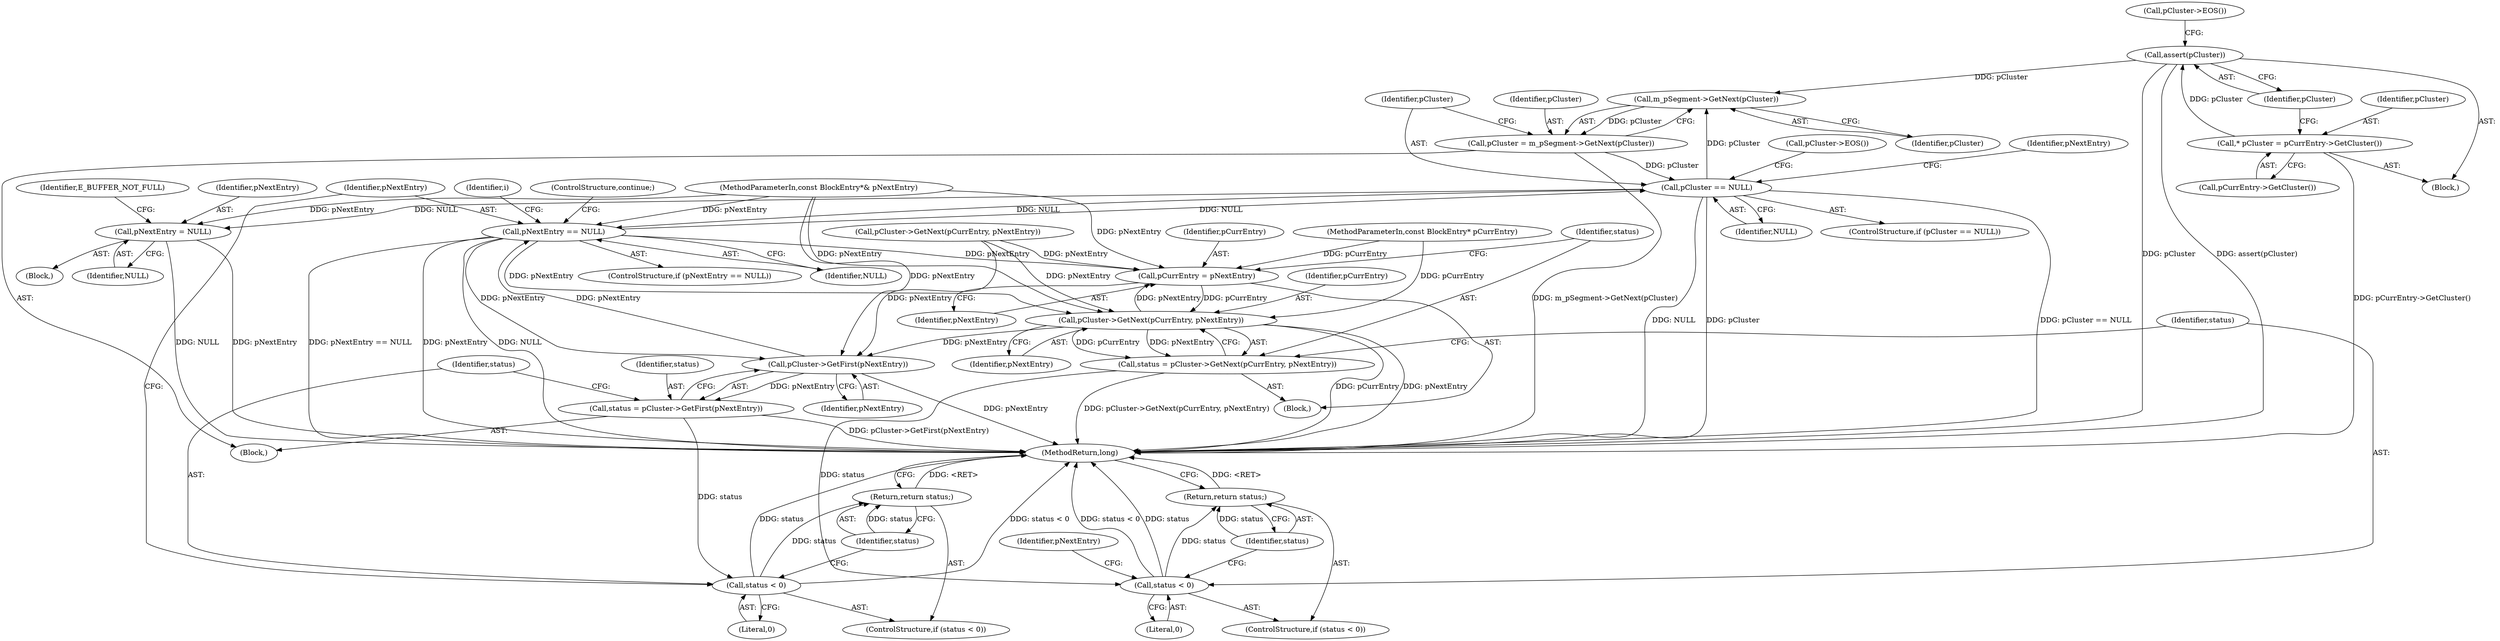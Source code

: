 digraph "0_Android_cc274e2abe8b2a6698a5c47d8aa4bb45f1f9538d_21@API" {
"1000143" [label="(Call,assert(pCluster))"];
"1000140" [label="(Call,* pCluster = pCurrEntry->GetCluster())"];
"1000198" [label="(Call,m_pSegment->GetNext(pCluster))"];
"1000196" [label="(Call,pCluster = m_pSegment->GetNext(pCluster))"];
"1000201" [label="(Call,pCluster == NULL)"];
"1000223" [label="(Call,pNextEntry = NULL)"];
"1000239" [label="(Call,pNextEntry == NULL)"];
"1000182" [label="(Call,pCurrEntry = pNextEntry)"];
"1000187" [label="(Call,pCluster->GetNext(pCurrEntry, pNextEntry))"];
"1000185" [label="(Call,status = pCluster->GetNext(pCurrEntry, pNextEntry))"];
"1000191" [label="(Call,status < 0)"];
"1000194" [label="(Return,return status;)"];
"1000230" [label="(Call,pCluster->GetFirst(pNextEntry))"];
"1000228" [label="(Call,status = pCluster->GetFirst(pNextEntry))"];
"1000233" [label="(Call,status < 0)"];
"1000236" [label="(Return,return status;)"];
"1000168" [label="(Block,)"];
"1000142" [label="(Call,pCurrEntry->GetCluster())"];
"1000201" [label="(Call,pCluster == NULL)"];
"1000189" [label="(Identifier,pNextEntry)"];
"1000228" [label="(Call,status = pCluster->GetFirst(pNextEntry))"];
"1000195" [label="(Identifier,status)"];
"1000227" [label="(Identifier,E_BUFFER_NOT_FULL)"];
"1000190" [label="(ControlStructure,if (status < 0))"];
"1000185" [label="(Call,status = pCluster->GetNext(pCurrEntry, pNextEntry))"];
"1000234" [label="(Identifier,status)"];
"1000110" [label="(Block,)"];
"1000193" [label="(Literal,0)"];
"1000182" [label="(Call,pCurrEntry = pNextEntry)"];
"1000229" [label="(Identifier,status)"];
"1000203" [label="(Identifier,NULL)"];
"1000196" [label="(Call,pCluster = m_pSegment->GetNext(pCluster))"];
"1000109" [label="(MethodParameterIn,const BlockEntry*& pNextEntry)"];
"1000236" [label="(Return,return status;)"];
"1000211" [label="(Call,pCluster->EOS())"];
"1000224" [label="(Identifier,pNextEntry)"];
"1000108" [label="(MethodParameterIn,const BlockEntry* pCurrEntry)"];
"1000206" [label="(Identifier,pNextEntry)"];
"1000233" [label="(Call,status < 0)"];
"1000225" [label="(Identifier,NULL)"];
"1000237" [label="(Identifier,status)"];
"1000192" [label="(Identifier,status)"];
"1000140" [label="(Call,* pCluster = pCurrEntry->GetCluster())"];
"1000202" [label="(Identifier,pCluster)"];
"1000239" [label="(Call,pNextEntry == NULL)"];
"1000241" [label="(Identifier,NULL)"];
"1000187" [label="(Call,pCluster->GetNext(pCurrEntry, pNextEntry))"];
"1000200" [label="(ControlStructure,if (pCluster == NULL))"];
"1000235" [label="(Literal,0)"];
"1000240" [label="(Identifier,pNextEntry)"];
"1000244" [label="(Identifier,i)"];
"1000151" [label="(Call,pCluster->GetNext(pCurrEntry, pNextEntry))"];
"1000186" [label="(Identifier,status)"];
"1000144" [label="(Identifier,pCluster)"];
"1000242" [label="(ControlStructure,continue;)"];
"1000143" [label="(Call,assert(pCluster))"];
"1000232" [label="(ControlStructure,if (status < 0))"];
"1000238" [label="(ControlStructure,if (pNextEntry == NULL))"];
"1000212" [label="(Block,)"];
"1000165" [label="(Block,)"];
"1000199" [label="(Identifier,pCluster)"];
"1000141" [label="(Identifier,pCluster)"];
"1000198" [label="(Call,m_pSegment->GetNext(pCluster))"];
"1000255" [label="(MethodReturn,long)"];
"1000231" [label="(Identifier,pNextEntry)"];
"1000230" [label="(Call,pCluster->GetFirst(pNextEntry))"];
"1000194" [label="(Return,return status;)"];
"1000184" [label="(Identifier,pNextEntry)"];
"1000191" [label="(Call,status < 0)"];
"1000223" [label="(Call,pNextEntry = NULL)"];
"1000147" [label="(Call,pCluster->EOS())"];
"1000183" [label="(Identifier,pCurrEntry)"];
"1000167" [label="(Identifier,pNextEntry)"];
"1000188" [label="(Identifier,pCurrEntry)"];
"1000197" [label="(Identifier,pCluster)"];
"1000143" -> "1000110"  [label="AST: "];
"1000143" -> "1000144"  [label="CFG: "];
"1000144" -> "1000143"  [label="AST: "];
"1000147" -> "1000143"  [label="CFG: "];
"1000143" -> "1000255"  [label="DDG: pCluster"];
"1000143" -> "1000255"  [label="DDG: assert(pCluster)"];
"1000140" -> "1000143"  [label="DDG: pCluster"];
"1000143" -> "1000198"  [label="DDG: pCluster"];
"1000140" -> "1000110"  [label="AST: "];
"1000140" -> "1000142"  [label="CFG: "];
"1000141" -> "1000140"  [label="AST: "];
"1000142" -> "1000140"  [label="AST: "];
"1000144" -> "1000140"  [label="CFG: "];
"1000140" -> "1000255"  [label="DDG: pCurrEntry->GetCluster()"];
"1000198" -> "1000196"  [label="AST: "];
"1000198" -> "1000199"  [label="CFG: "];
"1000199" -> "1000198"  [label="AST: "];
"1000196" -> "1000198"  [label="CFG: "];
"1000198" -> "1000196"  [label="DDG: pCluster"];
"1000201" -> "1000198"  [label="DDG: pCluster"];
"1000196" -> "1000165"  [label="AST: "];
"1000197" -> "1000196"  [label="AST: "];
"1000202" -> "1000196"  [label="CFG: "];
"1000196" -> "1000255"  [label="DDG: m_pSegment->GetNext(pCluster)"];
"1000196" -> "1000201"  [label="DDG: pCluster"];
"1000201" -> "1000200"  [label="AST: "];
"1000201" -> "1000203"  [label="CFG: "];
"1000202" -> "1000201"  [label="AST: "];
"1000203" -> "1000201"  [label="AST: "];
"1000206" -> "1000201"  [label="CFG: "];
"1000211" -> "1000201"  [label="CFG: "];
"1000201" -> "1000255"  [label="DDG: pCluster == NULL"];
"1000201" -> "1000255"  [label="DDG: NULL"];
"1000201" -> "1000255"  [label="DDG: pCluster"];
"1000239" -> "1000201"  [label="DDG: NULL"];
"1000201" -> "1000223"  [label="DDG: NULL"];
"1000201" -> "1000239"  [label="DDG: NULL"];
"1000223" -> "1000212"  [label="AST: "];
"1000223" -> "1000225"  [label="CFG: "];
"1000224" -> "1000223"  [label="AST: "];
"1000225" -> "1000223"  [label="AST: "];
"1000227" -> "1000223"  [label="CFG: "];
"1000223" -> "1000255"  [label="DDG: NULL"];
"1000223" -> "1000255"  [label="DDG: pNextEntry"];
"1000109" -> "1000223"  [label="DDG: pNextEntry"];
"1000239" -> "1000238"  [label="AST: "];
"1000239" -> "1000241"  [label="CFG: "];
"1000240" -> "1000239"  [label="AST: "];
"1000241" -> "1000239"  [label="AST: "];
"1000242" -> "1000239"  [label="CFG: "];
"1000244" -> "1000239"  [label="CFG: "];
"1000239" -> "1000255"  [label="DDG: pNextEntry == NULL"];
"1000239" -> "1000255"  [label="DDG: pNextEntry"];
"1000239" -> "1000255"  [label="DDG: NULL"];
"1000239" -> "1000182"  [label="DDG: pNextEntry"];
"1000239" -> "1000187"  [label="DDG: pNextEntry"];
"1000239" -> "1000230"  [label="DDG: pNextEntry"];
"1000230" -> "1000239"  [label="DDG: pNextEntry"];
"1000109" -> "1000239"  [label="DDG: pNextEntry"];
"1000182" -> "1000168"  [label="AST: "];
"1000182" -> "1000184"  [label="CFG: "];
"1000183" -> "1000182"  [label="AST: "];
"1000184" -> "1000182"  [label="AST: "];
"1000186" -> "1000182"  [label="CFG: "];
"1000151" -> "1000182"  [label="DDG: pNextEntry"];
"1000187" -> "1000182"  [label="DDG: pNextEntry"];
"1000109" -> "1000182"  [label="DDG: pNextEntry"];
"1000108" -> "1000182"  [label="DDG: pCurrEntry"];
"1000182" -> "1000187"  [label="DDG: pCurrEntry"];
"1000187" -> "1000185"  [label="AST: "];
"1000187" -> "1000189"  [label="CFG: "];
"1000188" -> "1000187"  [label="AST: "];
"1000189" -> "1000187"  [label="AST: "];
"1000185" -> "1000187"  [label="CFG: "];
"1000187" -> "1000255"  [label="DDG: pCurrEntry"];
"1000187" -> "1000255"  [label="DDG: pNextEntry"];
"1000187" -> "1000185"  [label="DDG: pCurrEntry"];
"1000187" -> "1000185"  [label="DDG: pNextEntry"];
"1000108" -> "1000187"  [label="DDG: pCurrEntry"];
"1000109" -> "1000187"  [label="DDG: pNextEntry"];
"1000151" -> "1000187"  [label="DDG: pNextEntry"];
"1000187" -> "1000230"  [label="DDG: pNextEntry"];
"1000185" -> "1000168"  [label="AST: "];
"1000186" -> "1000185"  [label="AST: "];
"1000192" -> "1000185"  [label="CFG: "];
"1000185" -> "1000255"  [label="DDG: pCluster->GetNext(pCurrEntry, pNextEntry)"];
"1000185" -> "1000191"  [label="DDG: status"];
"1000191" -> "1000190"  [label="AST: "];
"1000191" -> "1000193"  [label="CFG: "];
"1000192" -> "1000191"  [label="AST: "];
"1000193" -> "1000191"  [label="AST: "];
"1000167" -> "1000191"  [label="CFG: "];
"1000195" -> "1000191"  [label="CFG: "];
"1000191" -> "1000255"  [label="DDG: status < 0"];
"1000191" -> "1000255"  [label="DDG: status"];
"1000191" -> "1000194"  [label="DDG: status"];
"1000194" -> "1000190"  [label="AST: "];
"1000194" -> "1000195"  [label="CFG: "];
"1000195" -> "1000194"  [label="AST: "];
"1000255" -> "1000194"  [label="CFG: "];
"1000194" -> "1000255"  [label="DDG: <RET>"];
"1000195" -> "1000194"  [label="DDG: status"];
"1000230" -> "1000228"  [label="AST: "];
"1000230" -> "1000231"  [label="CFG: "];
"1000231" -> "1000230"  [label="AST: "];
"1000228" -> "1000230"  [label="CFG: "];
"1000230" -> "1000255"  [label="DDG: pNextEntry"];
"1000230" -> "1000228"  [label="DDG: pNextEntry"];
"1000151" -> "1000230"  [label="DDG: pNextEntry"];
"1000109" -> "1000230"  [label="DDG: pNextEntry"];
"1000228" -> "1000165"  [label="AST: "];
"1000229" -> "1000228"  [label="AST: "];
"1000234" -> "1000228"  [label="CFG: "];
"1000228" -> "1000255"  [label="DDG: pCluster->GetFirst(pNextEntry)"];
"1000228" -> "1000233"  [label="DDG: status"];
"1000233" -> "1000232"  [label="AST: "];
"1000233" -> "1000235"  [label="CFG: "];
"1000234" -> "1000233"  [label="AST: "];
"1000235" -> "1000233"  [label="AST: "];
"1000237" -> "1000233"  [label="CFG: "];
"1000240" -> "1000233"  [label="CFG: "];
"1000233" -> "1000255"  [label="DDG: status < 0"];
"1000233" -> "1000255"  [label="DDG: status"];
"1000233" -> "1000236"  [label="DDG: status"];
"1000236" -> "1000232"  [label="AST: "];
"1000236" -> "1000237"  [label="CFG: "];
"1000237" -> "1000236"  [label="AST: "];
"1000255" -> "1000236"  [label="CFG: "];
"1000236" -> "1000255"  [label="DDG: <RET>"];
"1000237" -> "1000236"  [label="DDG: status"];
}
